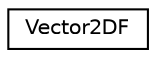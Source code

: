 digraph "Graphical Class Hierarchy"
{
  edge [fontname="Helvetica",fontsize="10",labelfontname="Helvetica",labelfontsize="10"];
  node [fontname="Helvetica",fontsize="10",shape=record];
  rankdir="LR";
  Node1 [label="Vector2DF",height=0.2,width=0.4,color="black", fillcolor="white", style="filled",URL="$class_vector2_d_f.html"];
}
